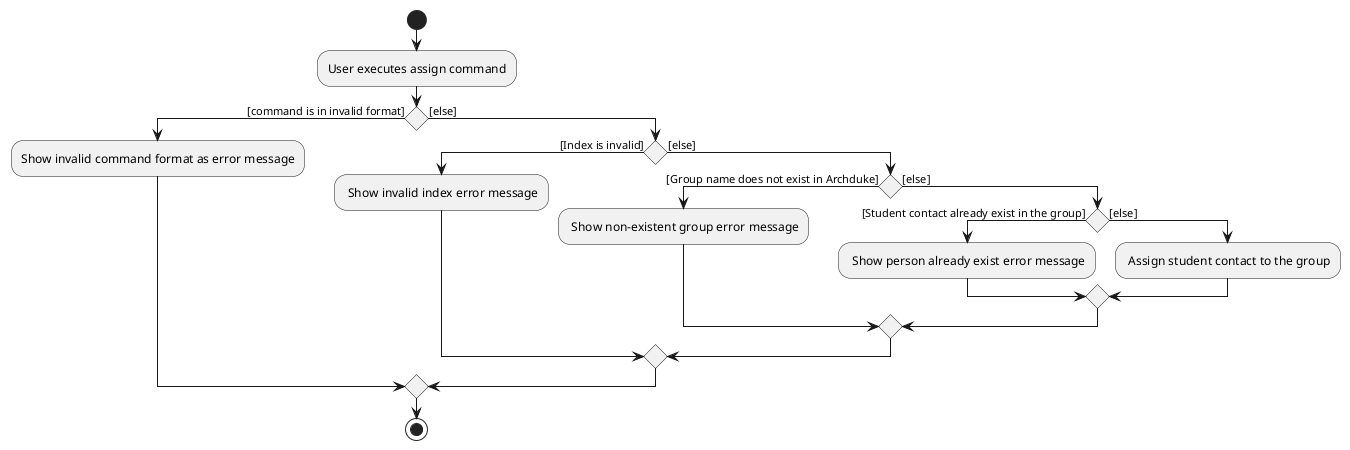 @startuml
start
:User executes assign command;

'Since the beta syntax does not support placing the condition outside the
'diamond we place it as the true branch instead.

if () then ([command is in invalid format])
    :Show invalid command format as error message;


else ([else])
    if () then ([Index is invalid])
    : Show invalid index error message;
    else([else])
        if () then ([Group name does not exist in Archduke])
        : Show non-existent group error message;
        else ([else])
            if () then ([Student contact already exist in the group])
            : Show person already exist error message;
            else ([else])
            : Assign student contact to the group;
            endif
        endif
    endif
endif
stop


@enduml
